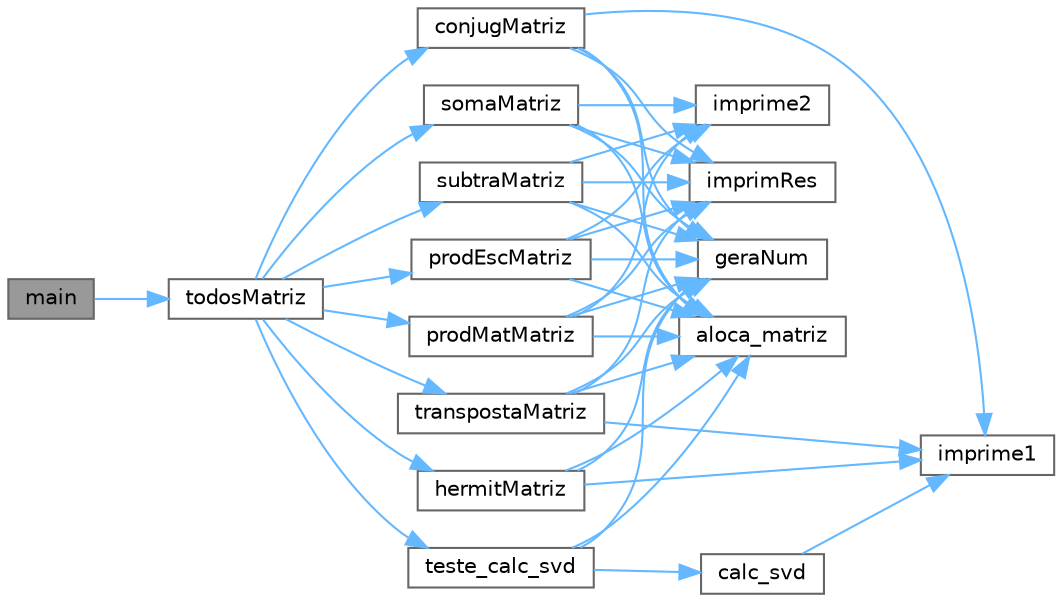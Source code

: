 digraph "main"
{
 // LATEX_PDF_SIZE
  bgcolor="transparent";
  edge [fontname=Helvetica,fontsize=10,labelfontname=Helvetica,labelfontsize=10];
  node [fontname=Helvetica,fontsize=10,shape=box,height=0.2,width=0.4];
  rankdir="LR";
  Node1 [id="Node000001",label="main",height=0.2,width=0.4,color="gray40", fillcolor="grey60", style="filled", fontcolor="black",tooltip=" "];
  Node1 -> Node2 [id="edge1_Node000001_Node000002",color="steelblue1",style="solid",tooltip=" "];
  Node2 [id="Node000002",label="todosMatriz",height=0.2,width=0.4,color="grey40", fillcolor="white", style="filled",URL="$matrizes_8c.html#a3715ef11e552343d910a10a499c10982",tooltip=" "];
  Node2 -> Node3 [id="edge2_Node000002_Node000003",color="steelblue1",style="solid",tooltip=" "];
  Node3 [id="Node000003",label="conjugMatriz",height=0.2,width=0.4,color="grey40", fillcolor="white", style="filled",URL="$matrizes_8c.html#abbe9e9a28a7a9badf1dfbe3e45106079",tooltip=" "];
  Node3 -> Node4 [id="edge3_Node000003_Node000004",color="steelblue1",style="solid",tooltip=" "];
  Node4 [id="Node000004",label="aloca_matriz",height=0.2,width=0.4,color="grey40", fillcolor="white", style="filled",URL="$matrizes_8c.html#a7d042a66e70fa29560c9debf9d8ef24c",tooltip=" "];
  Node3 -> Node5 [id="edge4_Node000003_Node000005",color="steelblue1",style="solid",tooltip=" "];
  Node5 [id="Node000005",label="geraNum",height=0.2,width=0.4,color="grey40", fillcolor="white", style="filled",URL="$matrizes_8c.html#a6a715704d5368128e5cf5f07c33bbc6a",tooltip=" "];
  Node3 -> Node6 [id="edge5_Node000003_Node000006",color="steelblue1",style="solid",tooltip=" "];
  Node6 [id="Node000006",label="imprime1",height=0.2,width=0.4,color="grey40", fillcolor="white", style="filled",URL="$matrizes_8c.html#a2e9e8a7369d6622f81ee22b5d79d750f",tooltip=" "];
  Node3 -> Node7 [id="edge6_Node000003_Node000007",color="steelblue1",style="solid",tooltip=" "];
  Node7 [id="Node000007",label="imprimRes",height=0.2,width=0.4,color="grey40", fillcolor="white", style="filled",URL="$matrizes_8c.html#ae555b84bdcf98cce93078acdc02bd81f",tooltip=" "];
  Node2 -> Node8 [id="edge7_Node000002_Node000008",color="steelblue1",style="solid",tooltip=" "];
  Node8 [id="Node000008",label="hermitMatriz",height=0.2,width=0.4,color="grey40", fillcolor="white", style="filled",URL="$matrizes_8c.html#a429157a7c2328638fa85930f74e97005",tooltip=" "];
  Node8 -> Node4 [id="edge8_Node000008_Node000004",color="steelblue1",style="solid",tooltip=" "];
  Node8 -> Node5 [id="edge9_Node000008_Node000005",color="steelblue1",style="solid",tooltip=" "];
  Node8 -> Node6 [id="edge10_Node000008_Node000006",color="steelblue1",style="solid",tooltip=" "];
  Node2 -> Node9 [id="edge11_Node000002_Node000009",color="steelblue1",style="solid",tooltip=" "];
  Node9 [id="Node000009",label="prodEscMatriz",height=0.2,width=0.4,color="grey40", fillcolor="white", style="filled",URL="$matrizes_8c.html#a4801e8768419be3971d4c1b9037e14cc",tooltip=" "];
  Node9 -> Node4 [id="edge12_Node000009_Node000004",color="steelblue1",style="solid",tooltip=" "];
  Node9 -> Node5 [id="edge13_Node000009_Node000005",color="steelblue1",style="solid",tooltip=" "];
  Node9 -> Node10 [id="edge14_Node000009_Node000010",color="steelblue1",style="solid",tooltip=" "];
  Node10 [id="Node000010",label="imprime2",height=0.2,width=0.4,color="grey40", fillcolor="white", style="filled",URL="$matrizes_8c.html#a4a3312ef51d55483d7ed76ec147a66ba",tooltip=" "];
  Node9 -> Node7 [id="edge15_Node000009_Node000007",color="steelblue1",style="solid",tooltip=" "];
  Node2 -> Node11 [id="edge16_Node000002_Node000011",color="steelblue1",style="solid",tooltip=" "];
  Node11 [id="Node000011",label="prodMatMatriz",height=0.2,width=0.4,color="grey40", fillcolor="white", style="filled",URL="$matrizes_8c.html#a318bb2ecc463d5374912da8625068da5",tooltip=" "];
  Node11 -> Node4 [id="edge17_Node000011_Node000004",color="steelblue1",style="solid",tooltip=" "];
  Node11 -> Node5 [id="edge18_Node000011_Node000005",color="steelblue1",style="solid",tooltip=" "];
  Node11 -> Node10 [id="edge19_Node000011_Node000010",color="steelblue1",style="solid",tooltip=" "];
  Node11 -> Node7 [id="edge20_Node000011_Node000007",color="steelblue1",style="solid",tooltip=" "];
  Node2 -> Node12 [id="edge21_Node000002_Node000012",color="steelblue1",style="solid",tooltip=" "];
  Node12 [id="Node000012",label="somaMatriz",height=0.2,width=0.4,color="grey40", fillcolor="white", style="filled",URL="$matrizes_8c.html#a1eaa392087c545f0d2e0287feaac4798",tooltip=" "];
  Node12 -> Node4 [id="edge22_Node000012_Node000004",color="steelblue1",style="solid",tooltip=" "];
  Node12 -> Node5 [id="edge23_Node000012_Node000005",color="steelblue1",style="solid",tooltip=" "];
  Node12 -> Node10 [id="edge24_Node000012_Node000010",color="steelblue1",style="solid",tooltip=" "];
  Node12 -> Node7 [id="edge25_Node000012_Node000007",color="steelblue1",style="solid",tooltip=" "];
  Node2 -> Node13 [id="edge26_Node000002_Node000013",color="steelblue1",style="solid",tooltip=" "];
  Node13 [id="Node000013",label="subtraMatriz",height=0.2,width=0.4,color="grey40", fillcolor="white", style="filled",URL="$matrizes_8c.html#a084a5f0693f338554ce826aa5a2dd30a",tooltip=" "];
  Node13 -> Node4 [id="edge27_Node000013_Node000004",color="steelblue1",style="solid",tooltip=" "];
  Node13 -> Node5 [id="edge28_Node000013_Node000005",color="steelblue1",style="solid",tooltip=" "];
  Node13 -> Node10 [id="edge29_Node000013_Node000010",color="steelblue1",style="solid",tooltip=" "];
  Node13 -> Node7 [id="edge30_Node000013_Node000007",color="steelblue1",style="solid",tooltip=" "];
  Node2 -> Node14 [id="edge31_Node000002_Node000014",color="steelblue1",style="solid",tooltip=" "];
  Node14 [id="Node000014",label="teste_calc_svd",height=0.2,width=0.4,color="grey40", fillcolor="white", style="filled",URL="$matrizes_8c.html#ae220ed44122cad3aa4637358f423bb93",tooltip=" "];
  Node14 -> Node4 [id="edge32_Node000014_Node000004",color="steelblue1",style="solid",tooltip=" "];
  Node14 -> Node15 [id="edge33_Node000014_Node000015",color="steelblue1",style="solid",tooltip=" "];
  Node15 [id="Node000015",label="calc_svd",height=0.2,width=0.4,color="grey40", fillcolor="white", style="filled",URL="$matrizes_8c.html#a1ea2aeb1f01cc416a62ca9f22ed8ba74",tooltip=" "];
  Node15 -> Node6 [id="edge34_Node000015_Node000006",color="steelblue1",style="solid",tooltip=" "];
  Node14 -> Node5 [id="edge35_Node000014_Node000005",color="steelblue1",style="solid",tooltip=" "];
  Node2 -> Node16 [id="edge36_Node000002_Node000016",color="steelblue1",style="solid",tooltip=" "];
  Node16 [id="Node000016",label="transpostaMatriz",height=0.2,width=0.4,color="grey40", fillcolor="white", style="filled",URL="$matrizes_8c.html#a834ad3f00029aeeb766351601f6aea7c",tooltip=" "];
  Node16 -> Node4 [id="edge37_Node000016_Node000004",color="steelblue1",style="solid",tooltip=" "];
  Node16 -> Node5 [id="edge38_Node000016_Node000005",color="steelblue1",style="solid",tooltip=" "];
  Node16 -> Node6 [id="edge39_Node000016_Node000006",color="steelblue1",style="solid",tooltip=" "];
  Node16 -> Node7 [id="edge40_Node000016_Node000007",color="steelblue1",style="solid",tooltip=" "];
}
